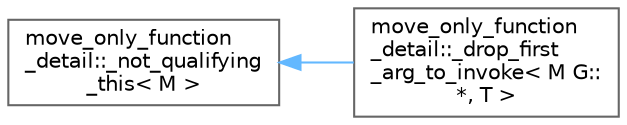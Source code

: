 digraph "类继承关系图"
{
 // LATEX_PDF_SIZE
  bgcolor="transparent";
  edge [fontname=Helvetica,fontsize=10,labelfontname=Helvetica,labelfontsize=10];
  node [fontname=Helvetica,fontsize=10,shape=box,height=0.2,width=0.4];
  rankdir="LR";
  Node0 [id="Node000000",label="move_only_function\l_detail::_not_qualifying\l_this\< M \>",height=0.2,width=0.4,color="grey40", fillcolor="white", style="filled",URL="$structmove__only__function__detail_1_1__not__qualifying__this.html",tooltip=" "];
  Node0 -> Node1 [id="edge1487_Node000000_Node000001",dir="back",color="steelblue1",style="solid",tooltip=" "];
  Node1 [id="Node000001",label="move_only_function\l_detail::_drop_first\l_arg_to_invoke\< M G::\l*, T \>",height=0.2,width=0.4,color="grey40", fillcolor="white", style="filled",URL="$structmove__only__function__detail_1_1__drop__first__arg__to__invoke_3_01_m_01_g_1_1_5_00_01_t_01_4.html",tooltip=" "];
}
